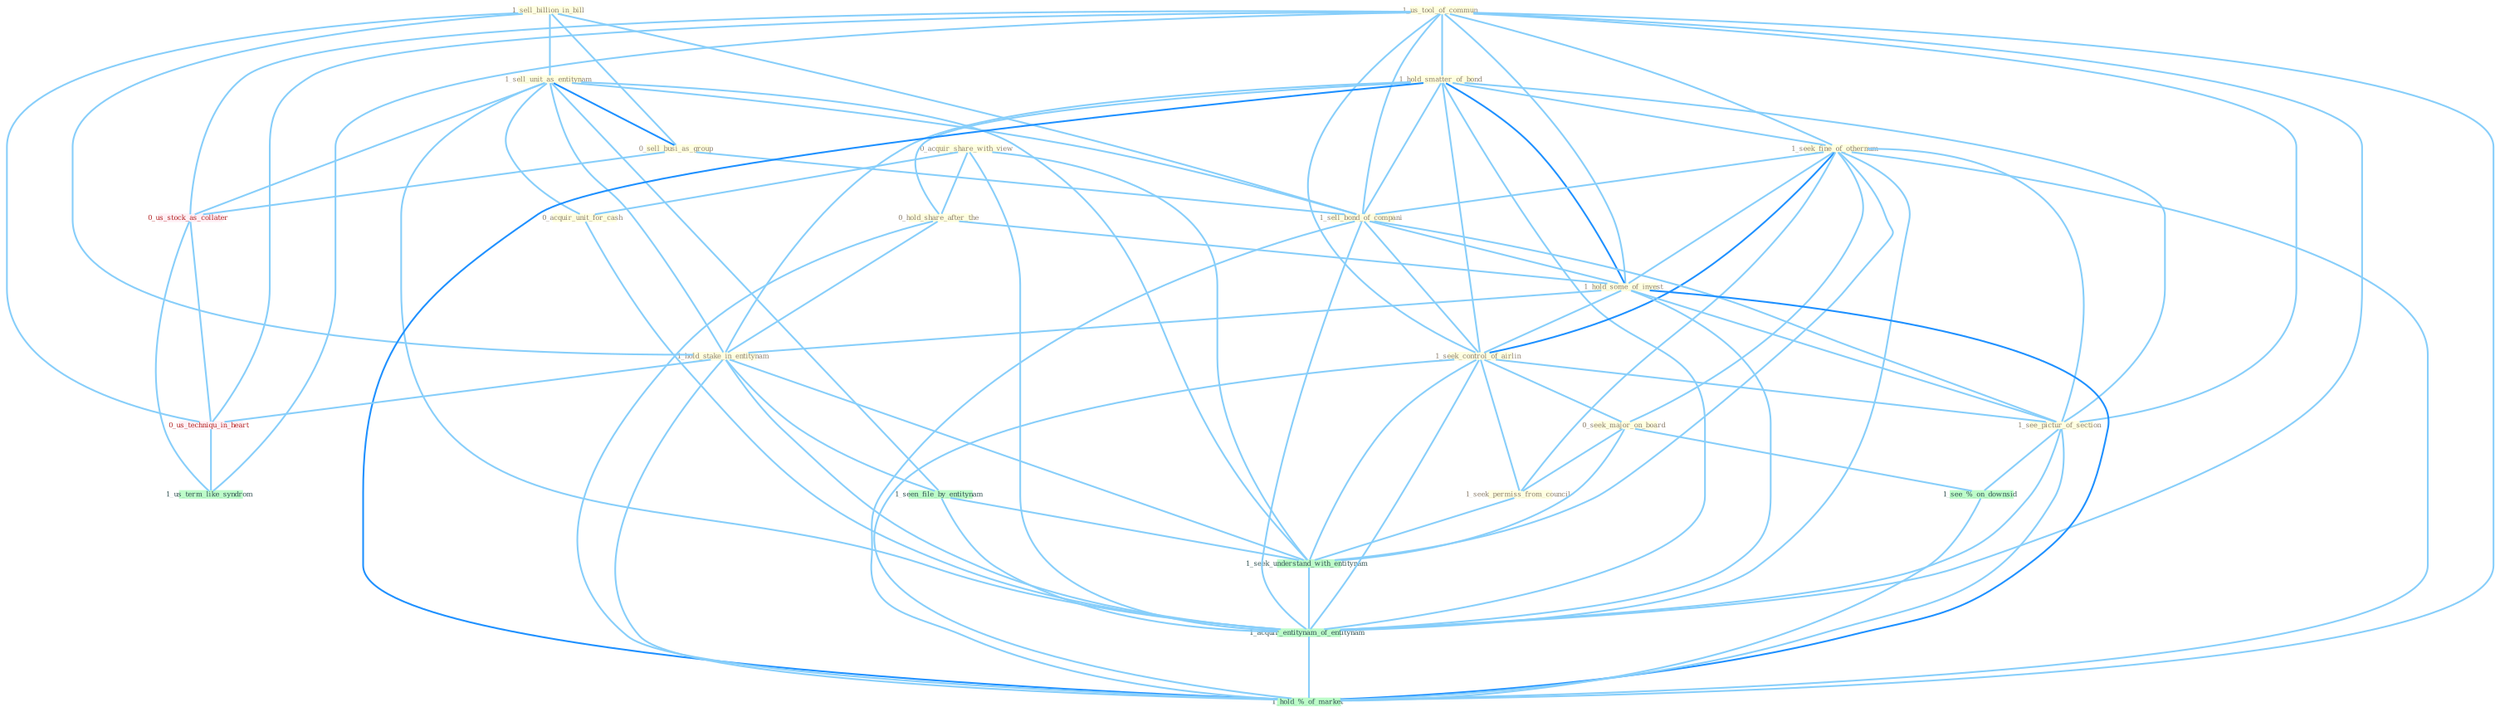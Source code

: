 Graph G{ 
    node
    [shape=polygon,style=filled,width=.5,height=.06,color="#BDFCC9",fixedsize=true,fontsize=4,
    fontcolor="#2f4f4f"];
    {node
    [color="#ffffe0", fontcolor="#8b7d6b"] "1_sell_billion_in_bill " "1_sell_unit_as_entitynam " "0_sell_busi_as_group " "0_acquir_share_with_view " "1_us_tool_of_commun " "1_hold_smatter_of_bond " "1_seek_fine_of_othernum " "1_sell_bond_of_compani " "0_hold_share_after_the " "0_acquir_unit_for_cash " "1_hold_some_of_invest " "1_hold_stake_in_entitynam " "1_seek_control_of_airlin " "1_see_pictur_of_section " "0_seek_major_on_board " "1_seek_permiss_from_council "}
{node [color="#fff0f5", fontcolor="#b22222"] "0_us_stock_as_collater " "0_us_techniqu_in_heart "}
edge [color="#B0E2FF"];

	"1_sell_billion_in_bill " -- "1_sell_unit_as_entitynam " [w="1", color="#87cefa" ];
	"1_sell_billion_in_bill " -- "0_sell_busi_as_group " [w="1", color="#87cefa" ];
	"1_sell_billion_in_bill " -- "1_sell_bond_of_compani " [w="1", color="#87cefa" ];
	"1_sell_billion_in_bill " -- "1_hold_stake_in_entitynam " [w="1", color="#87cefa" ];
	"1_sell_billion_in_bill " -- "0_us_techniqu_in_heart " [w="1", color="#87cefa" ];
	"1_sell_unit_as_entitynam " -- "0_sell_busi_as_group " [w="2", color="#1e90ff" , len=0.8];
	"1_sell_unit_as_entitynam " -- "1_sell_bond_of_compani " [w="1", color="#87cefa" ];
	"1_sell_unit_as_entitynam " -- "0_acquir_unit_for_cash " [w="1", color="#87cefa" ];
	"1_sell_unit_as_entitynam " -- "1_hold_stake_in_entitynam " [w="1", color="#87cefa" ];
	"1_sell_unit_as_entitynam " -- "1_seen_file_by_entitynam " [w="1", color="#87cefa" ];
	"1_sell_unit_as_entitynam " -- "0_us_stock_as_collater " [w="1", color="#87cefa" ];
	"1_sell_unit_as_entitynam " -- "1_seek_understand_with_entitynam " [w="1", color="#87cefa" ];
	"1_sell_unit_as_entitynam " -- "1_acquir_entitynam_of_entitynam " [w="1", color="#87cefa" ];
	"0_sell_busi_as_group " -- "1_sell_bond_of_compani " [w="1", color="#87cefa" ];
	"0_sell_busi_as_group " -- "0_us_stock_as_collater " [w="1", color="#87cefa" ];
	"0_acquir_share_with_view " -- "0_hold_share_after_the " [w="1", color="#87cefa" ];
	"0_acquir_share_with_view " -- "0_acquir_unit_for_cash " [w="1", color="#87cefa" ];
	"0_acquir_share_with_view " -- "1_seek_understand_with_entitynam " [w="1", color="#87cefa" ];
	"0_acquir_share_with_view " -- "1_acquir_entitynam_of_entitynam " [w="1", color="#87cefa" ];
	"1_us_tool_of_commun " -- "1_hold_smatter_of_bond " [w="1", color="#87cefa" ];
	"1_us_tool_of_commun " -- "1_seek_fine_of_othernum " [w="1", color="#87cefa" ];
	"1_us_tool_of_commun " -- "1_sell_bond_of_compani " [w="1", color="#87cefa" ];
	"1_us_tool_of_commun " -- "1_hold_some_of_invest " [w="1", color="#87cefa" ];
	"1_us_tool_of_commun " -- "1_seek_control_of_airlin " [w="1", color="#87cefa" ];
	"1_us_tool_of_commun " -- "1_see_pictur_of_section " [w="1", color="#87cefa" ];
	"1_us_tool_of_commun " -- "0_us_stock_as_collater " [w="1", color="#87cefa" ];
	"1_us_tool_of_commun " -- "1_acquir_entitynam_of_entitynam " [w="1", color="#87cefa" ];
	"1_us_tool_of_commun " -- "0_us_techniqu_in_heart " [w="1", color="#87cefa" ];
	"1_us_tool_of_commun " -- "1_us_term_like_syndrom " [w="1", color="#87cefa" ];
	"1_us_tool_of_commun " -- "1_hold_%_of_market " [w="1", color="#87cefa" ];
	"1_hold_smatter_of_bond " -- "1_seek_fine_of_othernum " [w="1", color="#87cefa" ];
	"1_hold_smatter_of_bond " -- "1_sell_bond_of_compani " [w="1", color="#87cefa" ];
	"1_hold_smatter_of_bond " -- "0_hold_share_after_the " [w="1", color="#87cefa" ];
	"1_hold_smatter_of_bond " -- "1_hold_some_of_invest " [w="2", color="#1e90ff" , len=0.8];
	"1_hold_smatter_of_bond " -- "1_hold_stake_in_entitynam " [w="1", color="#87cefa" ];
	"1_hold_smatter_of_bond " -- "1_seek_control_of_airlin " [w="1", color="#87cefa" ];
	"1_hold_smatter_of_bond " -- "1_see_pictur_of_section " [w="1", color="#87cefa" ];
	"1_hold_smatter_of_bond " -- "1_acquir_entitynam_of_entitynam " [w="1", color="#87cefa" ];
	"1_hold_smatter_of_bond " -- "1_hold_%_of_market " [w="2", color="#1e90ff" , len=0.8];
	"1_seek_fine_of_othernum " -- "1_sell_bond_of_compani " [w="1", color="#87cefa" ];
	"1_seek_fine_of_othernum " -- "1_hold_some_of_invest " [w="1", color="#87cefa" ];
	"1_seek_fine_of_othernum " -- "1_seek_control_of_airlin " [w="2", color="#1e90ff" , len=0.8];
	"1_seek_fine_of_othernum " -- "1_see_pictur_of_section " [w="1", color="#87cefa" ];
	"1_seek_fine_of_othernum " -- "0_seek_major_on_board " [w="1", color="#87cefa" ];
	"1_seek_fine_of_othernum " -- "1_seek_permiss_from_council " [w="1", color="#87cefa" ];
	"1_seek_fine_of_othernum " -- "1_seek_understand_with_entitynam " [w="1", color="#87cefa" ];
	"1_seek_fine_of_othernum " -- "1_acquir_entitynam_of_entitynam " [w="1", color="#87cefa" ];
	"1_seek_fine_of_othernum " -- "1_hold_%_of_market " [w="1", color="#87cefa" ];
	"1_sell_bond_of_compani " -- "1_hold_some_of_invest " [w="1", color="#87cefa" ];
	"1_sell_bond_of_compani " -- "1_seek_control_of_airlin " [w="1", color="#87cefa" ];
	"1_sell_bond_of_compani " -- "1_see_pictur_of_section " [w="1", color="#87cefa" ];
	"1_sell_bond_of_compani " -- "1_acquir_entitynam_of_entitynam " [w="1", color="#87cefa" ];
	"1_sell_bond_of_compani " -- "1_hold_%_of_market " [w="1", color="#87cefa" ];
	"0_hold_share_after_the " -- "1_hold_some_of_invest " [w="1", color="#87cefa" ];
	"0_hold_share_after_the " -- "1_hold_stake_in_entitynam " [w="1", color="#87cefa" ];
	"0_hold_share_after_the " -- "1_hold_%_of_market " [w="1", color="#87cefa" ];
	"0_acquir_unit_for_cash " -- "1_acquir_entitynam_of_entitynam " [w="1", color="#87cefa" ];
	"1_hold_some_of_invest " -- "1_hold_stake_in_entitynam " [w="1", color="#87cefa" ];
	"1_hold_some_of_invest " -- "1_seek_control_of_airlin " [w="1", color="#87cefa" ];
	"1_hold_some_of_invest " -- "1_see_pictur_of_section " [w="1", color="#87cefa" ];
	"1_hold_some_of_invest " -- "1_acquir_entitynam_of_entitynam " [w="1", color="#87cefa" ];
	"1_hold_some_of_invest " -- "1_hold_%_of_market " [w="2", color="#1e90ff" , len=0.8];
	"1_hold_stake_in_entitynam " -- "1_seen_file_by_entitynam " [w="1", color="#87cefa" ];
	"1_hold_stake_in_entitynam " -- "1_seek_understand_with_entitynam " [w="1", color="#87cefa" ];
	"1_hold_stake_in_entitynam " -- "1_acquir_entitynam_of_entitynam " [w="1", color="#87cefa" ];
	"1_hold_stake_in_entitynam " -- "0_us_techniqu_in_heart " [w="1", color="#87cefa" ];
	"1_hold_stake_in_entitynam " -- "1_hold_%_of_market " [w="1", color="#87cefa" ];
	"1_seek_control_of_airlin " -- "1_see_pictur_of_section " [w="1", color="#87cefa" ];
	"1_seek_control_of_airlin " -- "0_seek_major_on_board " [w="1", color="#87cefa" ];
	"1_seek_control_of_airlin " -- "1_seek_permiss_from_council " [w="1", color="#87cefa" ];
	"1_seek_control_of_airlin " -- "1_seek_understand_with_entitynam " [w="1", color="#87cefa" ];
	"1_seek_control_of_airlin " -- "1_acquir_entitynam_of_entitynam " [w="1", color="#87cefa" ];
	"1_seek_control_of_airlin " -- "1_hold_%_of_market " [w="1", color="#87cefa" ];
	"1_see_pictur_of_section " -- "1_acquir_entitynam_of_entitynam " [w="1", color="#87cefa" ];
	"1_see_pictur_of_section " -- "1_see_%_on_downsid " [w="1", color="#87cefa" ];
	"1_see_pictur_of_section " -- "1_hold_%_of_market " [w="1", color="#87cefa" ];
	"0_seek_major_on_board " -- "1_seek_permiss_from_council " [w="1", color="#87cefa" ];
	"0_seek_major_on_board " -- "1_seek_understand_with_entitynam " [w="1", color="#87cefa" ];
	"0_seek_major_on_board " -- "1_see_%_on_downsid " [w="1", color="#87cefa" ];
	"1_seek_permiss_from_council " -- "1_seek_understand_with_entitynam " [w="1", color="#87cefa" ];
	"1_seen_file_by_entitynam " -- "1_seek_understand_with_entitynam " [w="1", color="#87cefa" ];
	"1_seen_file_by_entitynam " -- "1_acquir_entitynam_of_entitynam " [w="1", color="#87cefa" ];
	"0_us_stock_as_collater " -- "0_us_techniqu_in_heart " [w="1", color="#87cefa" ];
	"0_us_stock_as_collater " -- "1_us_term_like_syndrom " [w="1", color="#87cefa" ];
	"1_seek_understand_with_entitynam " -- "1_acquir_entitynam_of_entitynam " [w="1", color="#87cefa" ];
	"1_acquir_entitynam_of_entitynam " -- "1_hold_%_of_market " [w="1", color="#87cefa" ];
	"0_us_techniqu_in_heart " -- "1_us_term_like_syndrom " [w="1", color="#87cefa" ];
	"1_see_%_on_downsid " -- "1_hold_%_of_market " [w="1", color="#87cefa" ];
}